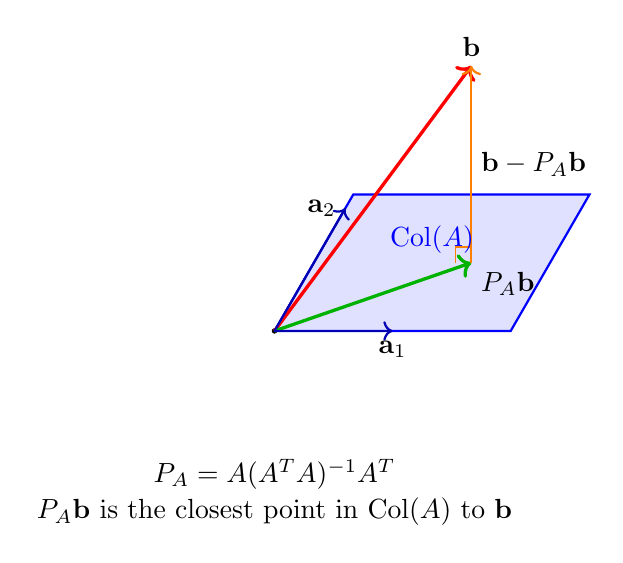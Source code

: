 \begin{tikzpicture}[scale=1.0]
    % Set up 3D coordinate system
    \begin{scope}[x={(1cm,0cm)}, y={(0.5cm,0.866cm)}, z={(0cm,1cm)}]

        % Draw the column space as a plane
        \fill[blue!20, opacity=0.6] (0,0,0) -- (3,0,0) -- (3,2,0) -- (0,2,0) -- cycle;
        \draw[blue, thick] (0,0,0) -- (3,0,0) -- (3,2,0) -- (0,2,0) -- cycle;

        % Origin
        \fill[black] (0,0,0) circle (1pt);

        % Original vector b (outside the plane)
        \draw[red, very thick, ->] (0,0,0) -- (2,1,2.5);
        \node[above] at (2,1,2.5) {$\mathbf{b}$};

        % Projection P_A b onto the column space
        \draw[green!70!black, very thick, ->] (0,0,0) -- (2,1,0);
        \node[below right] at (2,1,0) {$P_A \mathbf{b}$};

        % Residual vector (b - P_A b)
        \draw[orange, thick, ->] (2,1,0) -- (2,1,2.5);
        \node[right] at (2,1,1.25) {$\mathbf{b} - P_A \mathbf{b}$};

        % Perpendicular indicator
        \draw[orange, thin] (1.8,1,0) -- (1.8,1,0.2) -- (2,1,0.2);

        % Column vectors of A
        \draw[blue!70!black, thick, ->] (0,0,0) -- (1.5,0,0);
        \node[below] at (1.5,0,0) {$\mathbf{a}_1$};
        \draw[blue!70!black, thick, ->] (0,0,0) -- (0,1.8,0);
        \node[left] at (0,1.8,0) {$\mathbf{a}_2$};

        % Label for the column space
        \node[blue] at (1.5,1,0.3) {$\text{Col}(A)$};

    \end{scope}

    % Equations
    \node[below] at (0,-1.5) {$P_A = A(A^T A)^{-1} A^T$};
    \node[below] at (0,-2) {$P_A \mathbf{b}$ is the closest point in $\text{Col}(A)$ to $\mathbf{b}$};
\end{tikzpicture}
